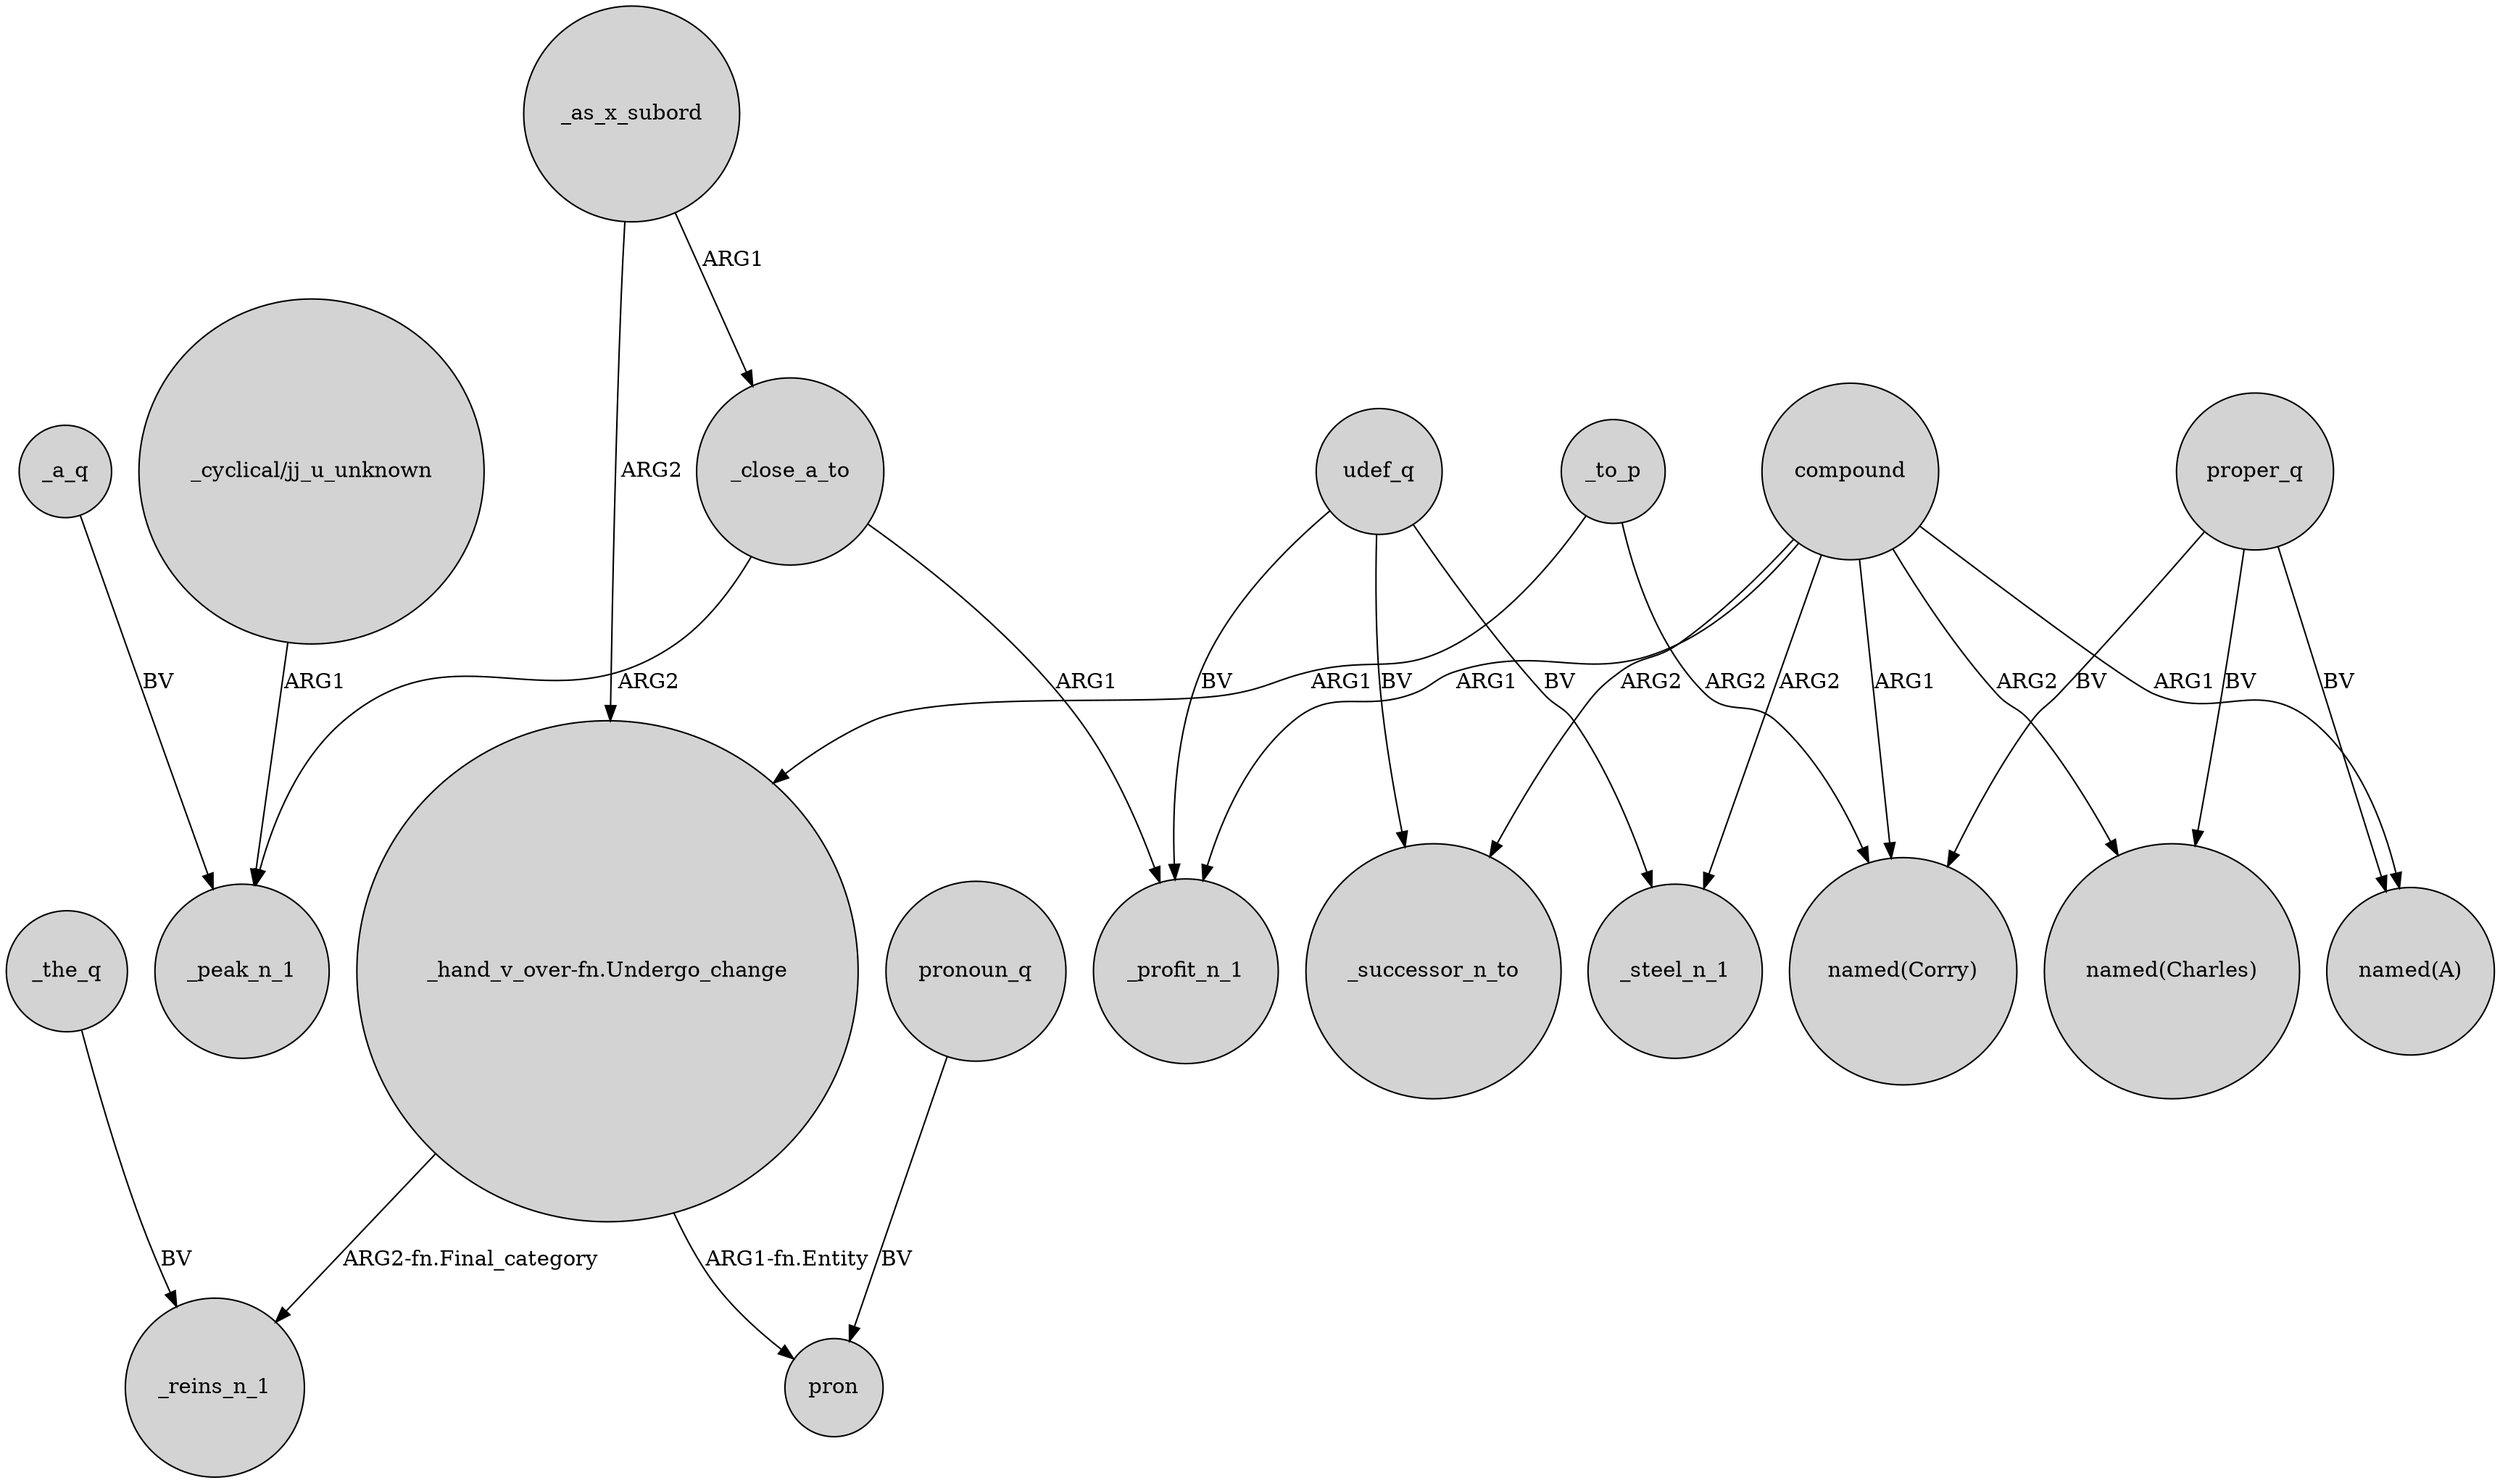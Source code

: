 digraph {
	node [shape=circle style=filled]
	_to_p -> "_hand_v_over-fn.Undergo_change" [label=ARG1]
	_the_q -> _reins_n_1 [label=BV]
	"_hand_v_over-fn.Undergo_change" -> pron [label="ARG1-fn.Entity"]
	compound -> _successor_n_to [label=ARG2]
	_a_q -> _peak_n_1 [label=BV]
	udef_q -> _profit_n_1 [label=BV]
	udef_q -> _successor_n_to [label=BV]
	proper_q -> "named(Corry)" [label=BV]
	_as_x_subord -> "_hand_v_over-fn.Undergo_change" [label=ARG2]
	pronoun_q -> pron [label=BV]
	udef_q -> _steel_n_1 [label=BV]
	proper_q -> "named(Charles)" [label=BV]
	compound -> "named(A)" [label=ARG1]
	proper_q -> "named(A)" [label=BV]
	compound -> "named(Corry)" [label=ARG1]
	compound -> _profit_n_1 [label=ARG1]
	compound -> _steel_n_1 [label=ARG2]
	compound -> "named(Charles)" [label=ARG2]
	"_hand_v_over-fn.Undergo_change" -> _reins_n_1 [label="ARG2-fn.Final_category"]
	_as_x_subord -> _close_a_to [label=ARG1]
	_to_p -> "named(Corry)" [label=ARG2]
	_close_a_to -> _profit_n_1 [label=ARG1]
	"_cyclical/jj_u_unknown" -> _peak_n_1 [label=ARG1]
	_close_a_to -> _peak_n_1 [label=ARG2]
}
